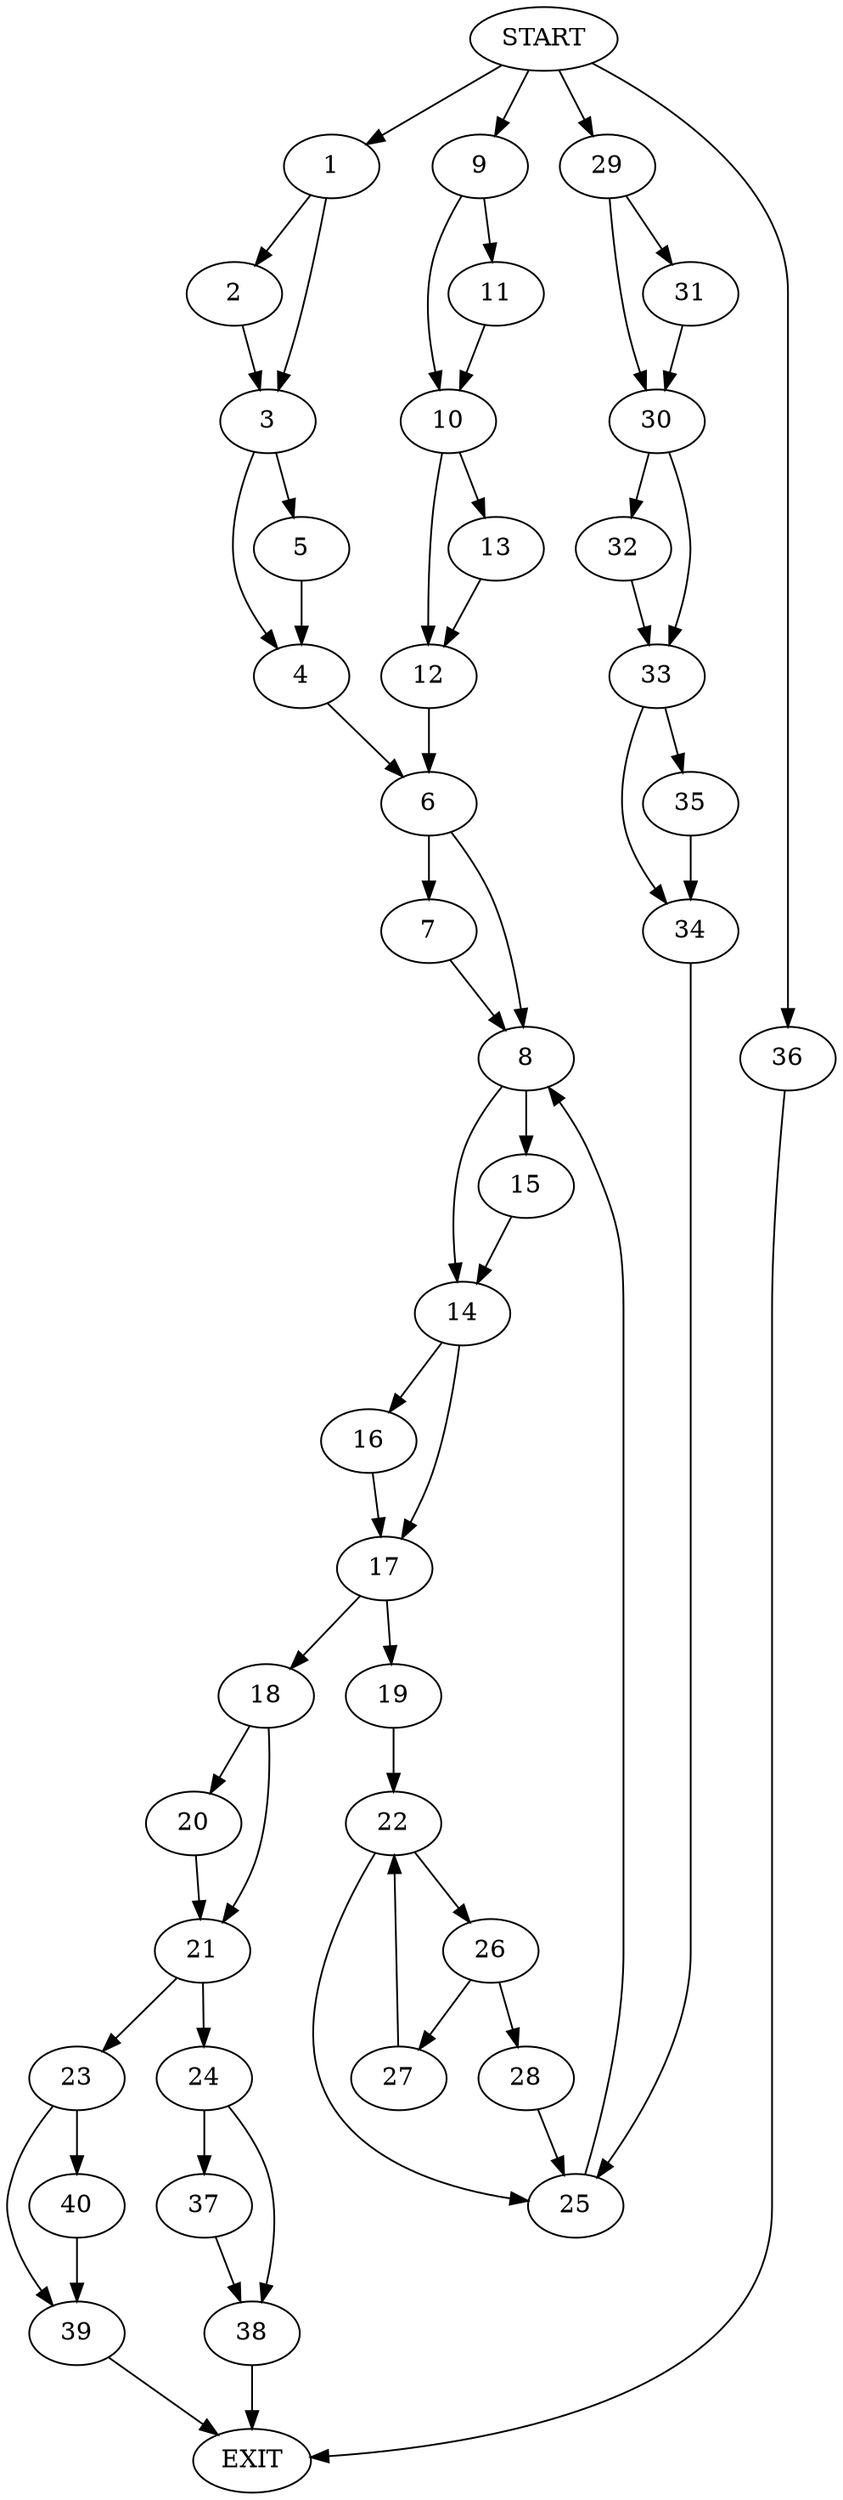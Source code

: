 digraph {
0 [label="START"]
41 [label="EXIT"]
0 -> 1
1 -> 2
1 -> 3
3 -> 4
3 -> 5
2 -> 3
4 -> 6
5 -> 4
6 -> 7
6 -> 8
0 -> 9
9 -> 10
9 -> 11
10 -> 12
10 -> 13
11 -> 10
12 -> 6
13 -> 12
7 -> 8
8 -> 14
8 -> 15
15 -> 14
14 -> 16
14 -> 17
17 -> 18
17 -> 19
16 -> 17
18 -> 20
18 -> 21
19 -> 22
21 -> 23
21 -> 24
20 -> 21
22 -> 25
22 -> 26
26 -> 27
26 -> 28
25 -> 8
27 -> 22
28 -> 25
0 -> 29
29 -> 30
29 -> 31
31 -> 30
30 -> 32
30 -> 33
32 -> 33
33 -> 34
33 -> 35
34 -> 25
35 -> 34
0 -> 36
36 -> 41
24 -> 37
24 -> 38
23 -> 39
23 -> 40
39 -> 41
40 -> 39
37 -> 38
38 -> 41
}
